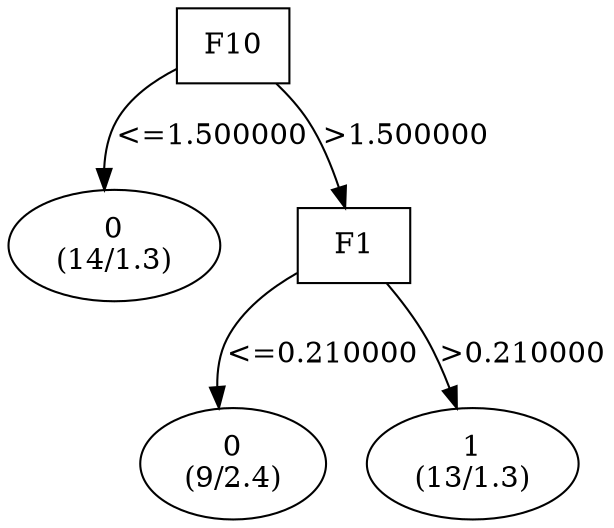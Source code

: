 digraph YaDT {
n0 [ shape=box, label="F10\n"]
n0 -> n1 [label="<=1.500000"]
n1 [ shape=ellipse, label="0\n(14/1.3)"]
n0 -> n2 [label=">1.500000"]
n2 [ shape=box, label="F1\n"]
n2 -> n3 [label="<=0.210000"]
n3 [ shape=ellipse, label="0\n(9/2.4)"]
n2 -> n4 [label=">0.210000"]
n4 [ shape=ellipse, label="1\n(13/1.3)"]
}
